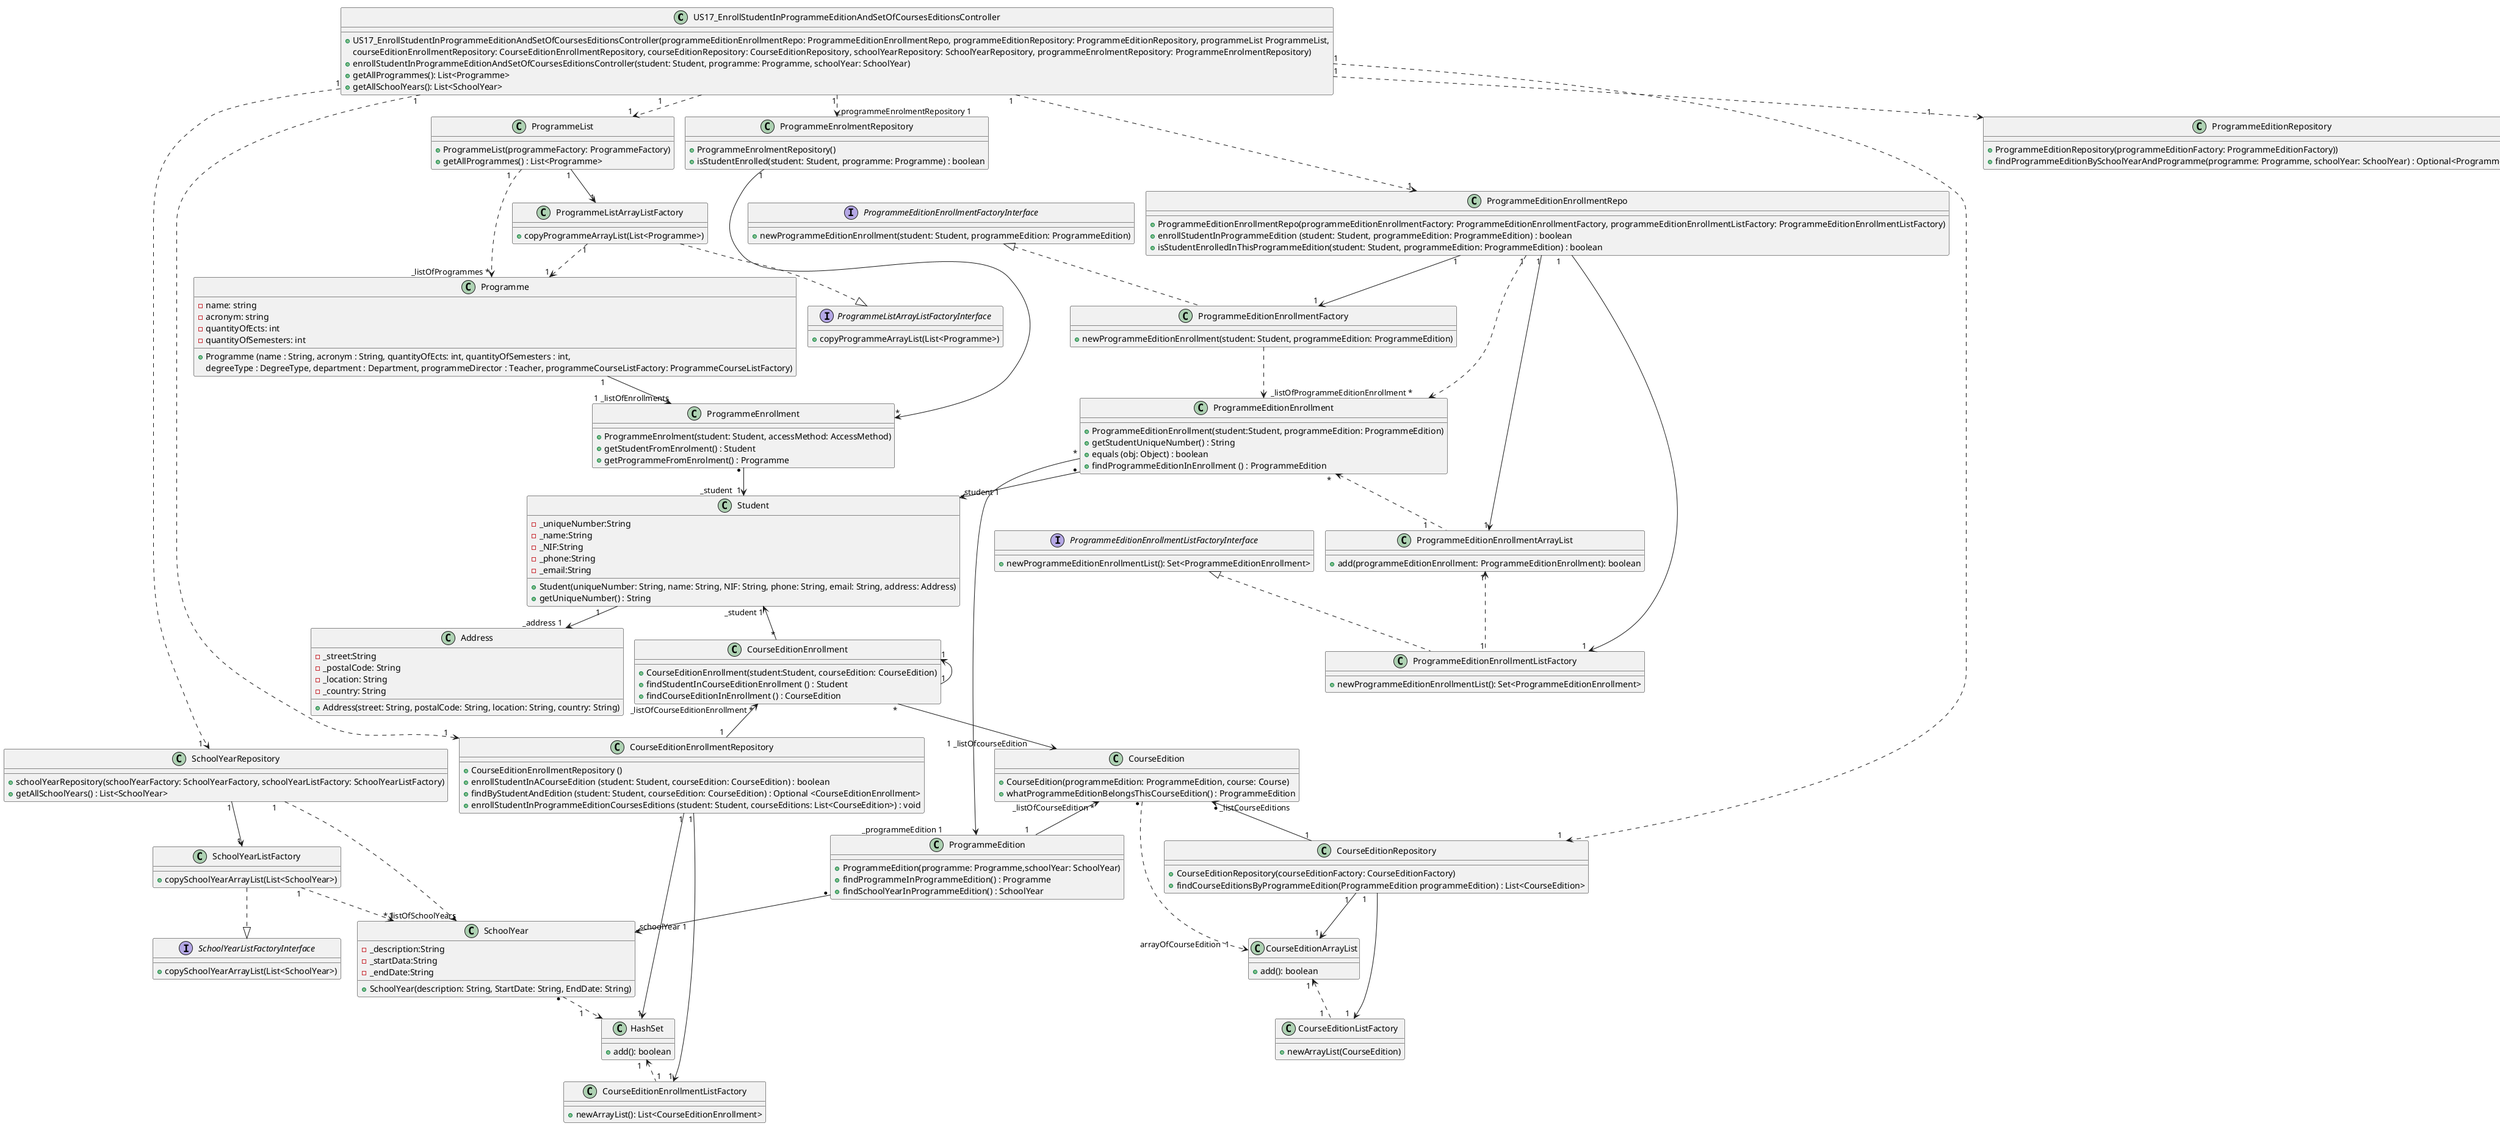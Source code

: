 @startuml
!pragma layout smetana
'left to right direction


class US17_EnrollStudentInProgrammeEditionAndSetOfCoursesEditionsController {
    +US17_EnrollStudentInProgrammeEditionAndSetOfCoursesEditionsController(programmeEditionEnrollmentRepo: ProgrammeEditionEnrollmentRepo, programmeEditionRepository: ProgrammeEditionRepository, programmeList ProgrammeList,
    courseEditionEnrollmentRepository: CourseEditionEnrollmentRepository, courseEditionRepository: CourseEditionRepository, schoolYearRepository: SchoolYearRepository, programmeEnrolmentRepository: ProgrammeEnrolmentRepository)
    +enrollStudentInProgrammeEditionAndSetOfCoursesEditionsController(student: Student, programme: Programme, schoolYear: SchoolYear)
    +getAllProgrammes(): List<Programme>
    +getAllSchoolYears(): List<SchoolYear>
}
class CourseEditionEnrollment {
    +CourseEditionEnrollment(student:Student, courseEdition: CourseEdition)
    +findStudentInCourseEditionEnrollment () : Student
    +findCourseEditionInEnrollment () : CourseEdition
}

class CourseEditionEnrollmentRepository {
    +CourseEditionEnrollmentRepository ()
    +enrollStudentInACourseEdition (student: Student, courseEdition: CourseEdition) : boolean
    +findByStudentAndEdition (student: Student, courseEdition: CourseEdition) : Optional <CourseEditionEnrollment>
    +enrollStudentInProgrammeEditionCoursesEditions (student: Student, courseEditions: List<CourseEdition>) : void
}

class CourseEditionEnrollmentListFactory {
    +newArrayList(): List<CourseEditionEnrollment>
}

class HashSet{
    + add(): boolean
}

class ProgrammeEditionEnrollment {
    +ProgrammeEditionEnrollment(student:Student, programmeEdition: ProgrammeEdition)
    +getStudentUniqueNumber() : String
    +equals (obj: Object) : boolean
    +findProgrammeEditionInEnrollment () : ProgrammeEdition
}

class ProgrammeEditionEnrollmentRepo {
    +ProgrammeEditionEnrollmentRepo(programmeEditionEnrollmentFactory: ProgrammeEditionEnrollmentFactory, programmeEditionEnrollmentListFactory: ProgrammeEditionEnrollmentListFactory)
    +enrollStudentInProgrammeEdition (student: Student, programmeEdition: ProgrammeEdition) : boolean
    +isStudentEnrolledInThisProgrammeEdition(student: Student, programmeEdition: ProgrammeEdition) : boolean
}

class ProgrammeEditionEnrollmentFactory {
    +newProgrammeEditionEnrollment(student: Student, programmeEdition: ProgrammeEdition)
}

interface ProgrammeEditionEnrollmentFactoryInterface{
    +newProgrammeEditionEnrollment(student: Student, programmeEdition: ProgrammeEdition)
}

class ProgrammeEditionEnrollmentListFactory{
    +newProgrammeEditionEnrollmentList(): Set<ProgrammeEditionEnrollment>
}

class ProgrammeEditionEnrollmentArrayList{
     +add(programmeEditionEnrollment: ProgrammeEditionEnrollment): boolean
}

interface ProgrammeEditionEnrollmentListFactoryInterface {
    +newProgrammeEditionEnrollmentList(): Set<ProgrammeEditionEnrollment>
}

class Programme {
     - name: string
     - acronym: string
     - quantityOfEcts: int
     - quantityOfSemesters: int
     + Programme (name : String, acronym : String, quantityOfEcts: int, quantityOfSemesters : int,
     degreeType : DegreeType, department : Department, programmeDirector : Teacher, programmeCourseListFactory: ProgrammeCourseListFactory)
 }

class ProgrammeList {
    +ProgrammeList(programmeFactory: ProgrammeFactory)
    +getAllProgrammes() : List<Programme>
}

class ProgrammeListArrayListFactory {
    +copyProgrammeArrayList(List<Programme>)
}

interface ProgrammeListArrayListFactoryInterface {
    +copyProgrammeArrayList(List<Programme>)
}

class SchoolYear {
    -_description:String
    -_startData:String
    -_endDate:String
    +SchoolYear(description: String, StartDate: String, EndDate: String)
}

class SchoolYearRepository {
    +schoolYearRepository(schoolYearFactory: SchoolYearFactory, schoolYearListFactory: SchoolYearListFactory)
    +getAllSchoolYears() : List<SchoolYear>
}

class SchoolYearListFactory {
    +copySchoolYearArrayList(List<SchoolYear>)

}

interface SchoolYearListFactoryInterface {
    +copySchoolYearArrayList(List<SchoolYear>)

}

class ProgrammeEnrollment {
    +ProgrammeEnrolment(student: Student, accessMethod: AccessMethod)
    +getStudentFromEnrolment() : Student
    +getProgrammeFromEnrolment() : Programme
}

class ProgrammeEnrolmentRepository {
    +ProgrammeEnrolmentRepository()
    +isStudentEnrolled(student: Student, programme: Programme) : boolean
}

class Student {
    -_uniqueNumber:String
    -_name:String
    -_NIF:String
    -_phone:String
    -_email:String
    +Student(uniqueNumber: String, name: String, NIF: String, phone: String, email: String, address: Address)
    +getUniqueNumber() : String
}

class Address {
     -_street:String
     -_postalCode: String
     -_location: String
     -_country: String
     +Address(street: String, postalCode: String, location: String, country: String)
}

class CourseEdition {
    +CourseEdition(programmeEdition: ProgrammeEdition, course: Course)
    +whatProgrammeEditionBelongsThisCourseEdition() : ProgrammeEdition
}

class CourseEditionRepository {
    +CourseEditionRepository(courseEditionFactory: CourseEditionFactory)
    +findCourseEditionsByProgrammeEdition(ProgrammeEdition programmeEdition) : List<CourseEdition>
}

class CourseEditionListFactory{
    + newArrayList(CourseEdition)
}

class CourseEditionArrayList{
     +add(): boolean
}


class ProgrammeEdition {
    +ProgrammeEdition(programme: Programme,schoolYear: SchoolYear)
    +findProgrammeInProgrammeEdition() : Programme
    +findSchoolYearInProgrammeEdition() : SchoolYear
}

class ProgrammeEditionRepository {
    +ProgrammeEditionRepository(programmeEditionFactory: ProgrammeEditionFactory))
    +findProgrammeEditionBySchoolYearAndProgramme(programme: Programme, schoolYear: SchoolYear) : Optional<ProgrammeEdition>
}

US17_EnrollStudentInProgrammeEditionAndSetOfCoursesEditionsController "1 " ..> "1  " ProgrammeEditionEnrollmentRepo
US17_EnrollStudentInProgrammeEditionAndSetOfCoursesEditionsController "1" ..> "1                         " ProgrammeEditionRepository
US17_EnrollStudentInProgrammeEditionAndSetOfCoursesEditionsController "1                   " ..> "1" ProgrammeList
US17_EnrollStudentInProgrammeEditionAndSetOfCoursesEditionsController "1 " ..> "1     " CourseEditionEnrollmentRepository
US17_EnrollStudentInProgrammeEditionAndSetOfCoursesEditionsController "1 " ..> "1  " CourseEditionRepository
US17_EnrollStudentInProgrammeEditionAndSetOfCoursesEditionsController "1" ..> "1   " SchoolYearRepository
US17_EnrollStudentInProgrammeEditionAndSetOfCoursesEditionsController "1" ..> "_programmeEnrolmentRepository 1 " ProgrammeEnrolmentRepository
Student "1        " --> "_address 1  " Address
Student "_student  1 " <-u- "* " ProgrammeEnrollment
Programme " 1 "  --> "  1 _listOfEnrollments " ProgrammeEnrollment
SchoolYearRepository "1    " ..> " *_listOfSchoolYears" SchoolYear



ProgrammeEdition "* " -->"_schoolYear 1      " SchoolYear
CourseEditionRepository "1 " -u-> "* _listCourseEditions" CourseEdition
CourseEditionRepository" 1     " -u-> "1  " CourseEditionListFactory
CourseEditionRepository "1   " --> "1" CourseEditionArrayList
CourseEditionArrayList "1 " <.. "1   " CourseEditionListFactory
CourseEditionArrayList "arrayOfCourseEdition  1         " <.u. "*  " CourseEdition
Student "_student 1" <-- "*" CourseEditionEnrollment
CourseEditionEnrollment "_listOfCourseEditionEnrollment *  " <-- " 1 " CourseEditionEnrollmentRepository
CourseEditionEnrollmentRepository"1" --> "1" CourseEditionEnrollmentListFactory
CourseEditionEnrollmentRepository"1" --> "1" HashSet
HashSet "1  " <.. "1   " CourseEditionEnrollmentListFactory
HashSet "1         " <.u. "*  " SchoolYear
CourseEditionEnrollment "*" --> "1 _listOfcourseEdition              " CourseEdition
CourseEditionEnrollment "1" <-- "1" CourseEditionEnrollment
ProgrammeEdition "_programmeEdition 1                " <-- " * " ProgrammeEditionEnrollment
ProgrammeEditionEnrollment "* " --> "_student 1   " Student
ProgrammeEditionEnrollmentRepo "1 " ..>"_listOfProgrammeEditionEnrollment *        " ProgrammeEditionEnrollment
ProgrammeEditionEnrollmentRepo"1     " -u-> "1 " ProgrammeEditionEnrollmentListFactory
ProgrammeEditionEnrollmentRepo "1" --> "1" ProgrammeEditionEnrollmentArrayList
ProgrammeEditionEnrollmentArrayList "1" <.. "1" ProgrammeEditionEnrollmentListFactory
ProgrammeEditionEnrollmentArrayList "1         " .u.> " *  " ProgrammeEditionEnrollment
ProgrammeEditionEnrollmentRepo "1 " --> "1" ProgrammeEditionEnrollmentFactory
ProgrammeList "1     " ..> " _listOfProgrammes * " Programme
CourseEdition "_listOfCourseEdition *  " <-- "1   " ProgrammeEdition
ProgrammeEditionEnrollmentFactoryInterface <|.. ProgrammeEditionEnrollmentFactory
ProgrammeEditionEnrollmentListFactoryInterface <|.. ProgrammeEditionEnrollmentListFactory
ProgrammeEditionEnrollmentFactory ..> ProgrammeEditionEnrollment
ProgrammeEnrolmentRepository "1" --> "*" ProgrammeEnrollment
ProgrammeList "1" --> "1" ProgrammeListArrayListFactory
ProgrammeListArrayListFactory ..|> ProgrammeListArrayListFactoryInterface
ProgrammeListArrayListFactory "1" ..> "1" Programme

SchoolYearRepository "1" --> "1" SchoolYearListFactory
SchoolYearListFactory ..|> SchoolYearListFactoryInterface
SchoolYearListFactory "1" ..> "1" SchoolYear


@enduml
